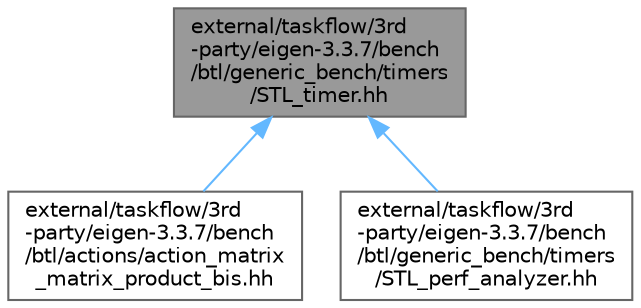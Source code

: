 digraph "external/taskflow/3rd-party/eigen-3.3.7/bench/btl/generic_bench/timers/STL_timer.hh"
{
 // LATEX_PDF_SIZE
  bgcolor="transparent";
  edge [fontname=Helvetica,fontsize=10,labelfontname=Helvetica,labelfontsize=10];
  node [fontname=Helvetica,fontsize=10,shape=box,height=0.2,width=0.4];
  Node1 [id="Node000001",label="external/taskflow/3rd\l-party/eigen-3.3.7/bench\l/btl/generic_bench/timers\l/STL_timer.hh",height=0.2,width=0.4,color="gray40", fillcolor="grey60", style="filled", fontcolor="black",tooltip=" "];
  Node1 -> Node2 [id="edge1_Node000001_Node000002",dir="back",color="steelblue1",style="solid",tooltip=" "];
  Node2 [id="Node000002",label="external/taskflow/3rd\l-party/eigen-3.3.7/bench\l/btl/actions/action_matrix\l_matrix_product_bis.hh",height=0.2,width=0.4,color="grey40", fillcolor="white", style="filled",URL="$action__matrix__matrix__product__bis_8hh.html",tooltip=" "];
  Node1 -> Node3 [id="edge2_Node000001_Node000003",dir="back",color="steelblue1",style="solid",tooltip=" "];
  Node3 [id="Node000003",label="external/taskflow/3rd\l-party/eigen-3.3.7/bench\l/btl/generic_bench/timers\l/STL_perf_analyzer.hh",height=0.2,width=0.4,color="grey40", fillcolor="white", style="filled",URL="$_s_t_l__perf__analyzer_8hh.html",tooltip=" "];
}
